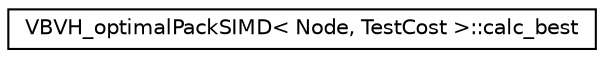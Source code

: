 digraph G
{
  edge [fontname="Helvetica",fontsize="10",labelfontname="Helvetica",labelfontsize="10"];
  node [fontname="Helvetica",fontsize="10",shape=record];
  rankdir=LR;
  Node1 [label="VBVH_optimalPackSIMD\< Node, TestCost \>::calc_best",height=0.2,width=0.4,color="black", fillcolor="white", style="filled",URL="$d1/d6e/structVBVH__optimalPackSIMD_1_1calc__best.html"];
}
